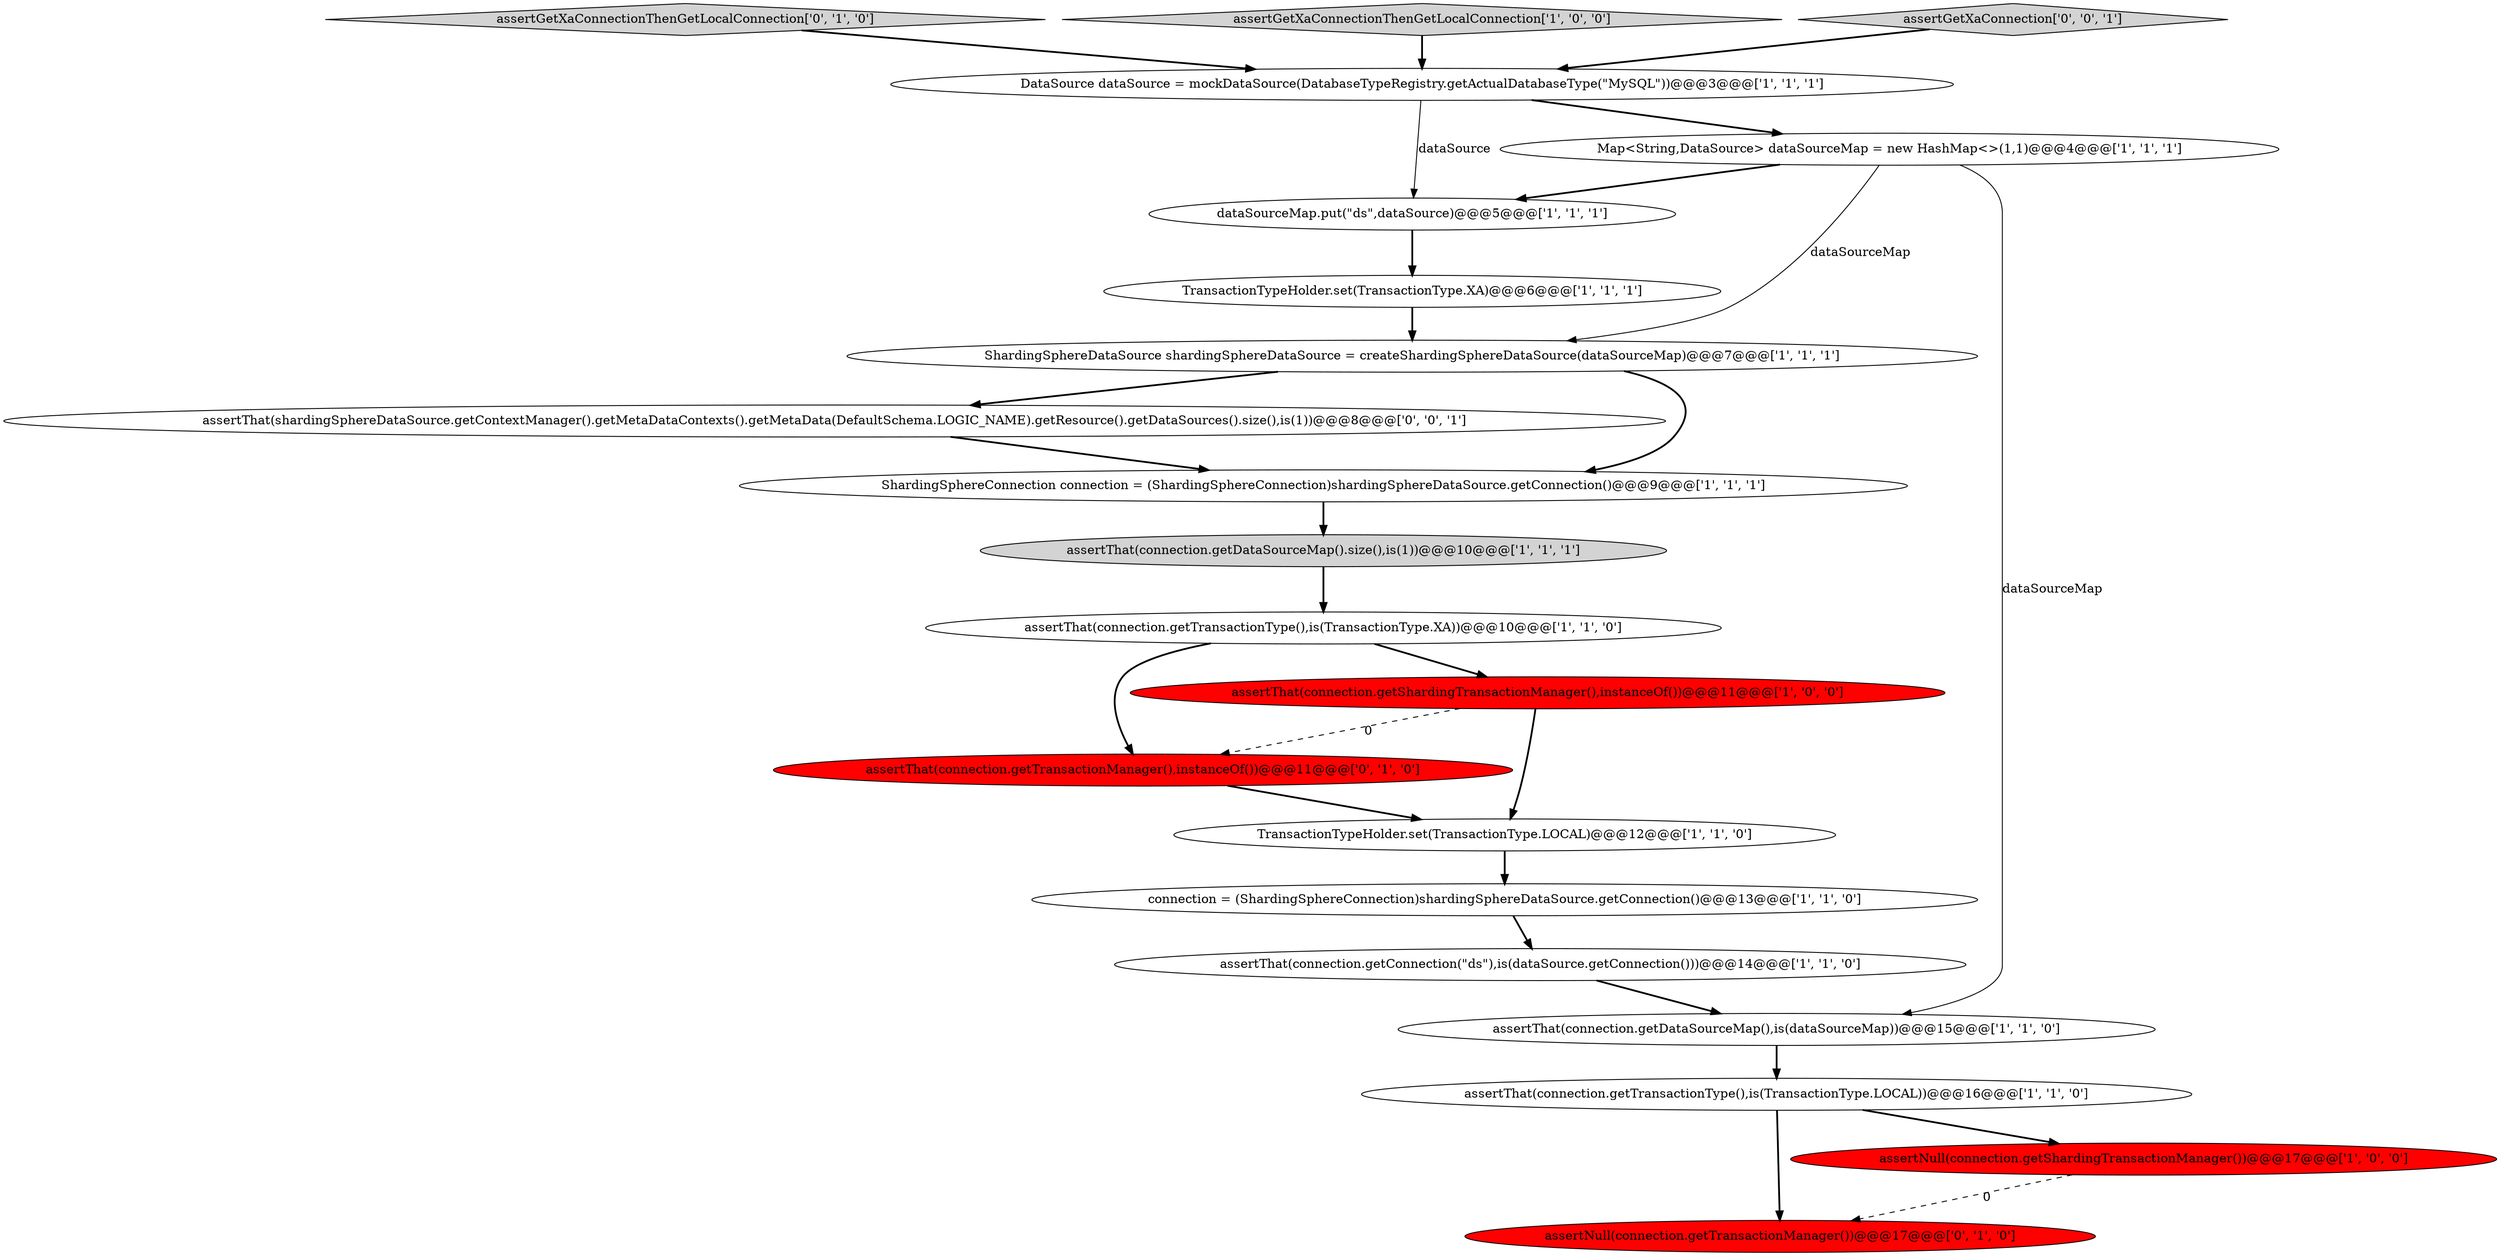 digraph {
16 [style = filled, label = "assertGetXaConnectionThenGetLocalConnection['0', '1', '0']", fillcolor = lightgray, shape = diamond image = "AAA0AAABBB2BBB"];
7 [style = filled, label = "TransactionTypeHolder.set(TransactionType.XA)@@@6@@@['1', '1', '1']", fillcolor = white, shape = ellipse image = "AAA0AAABBB1BBB"];
13 [style = filled, label = "assertGetXaConnectionThenGetLocalConnection['1', '0', '0']", fillcolor = lightgray, shape = diamond image = "AAA0AAABBB1BBB"];
15 [style = filled, label = "assertThat(connection.getTransactionType(),is(TransactionType.LOCAL))@@@16@@@['1', '1', '0']", fillcolor = white, shape = ellipse image = "AAA0AAABBB1BBB"];
1 [style = filled, label = "assertThat(connection.getTransactionType(),is(TransactionType.XA))@@@10@@@['1', '1', '0']", fillcolor = white, shape = ellipse image = "AAA0AAABBB1BBB"];
17 [style = filled, label = "assertThat(connection.getTransactionManager(),instanceOf())@@@11@@@['0', '1', '0']", fillcolor = red, shape = ellipse image = "AAA1AAABBB2BBB"];
18 [style = filled, label = "assertNull(connection.getTransactionManager())@@@17@@@['0', '1', '0']", fillcolor = red, shape = ellipse image = "AAA1AAABBB2BBB"];
20 [style = filled, label = "assertGetXaConnection['0', '0', '1']", fillcolor = lightgray, shape = diamond image = "AAA0AAABBB3BBB"];
8 [style = filled, label = "assertThat(connection.getShardingTransactionManager(),instanceOf())@@@11@@@['1', '0', '0']", fillcolor = red, shape = ellipse image = "AAA1AAABBB1BBB"];
11 [style = filled, label = "assertThat(connection.getDataSourceMap().size(),is(1))@@@10@@@['1', '1', '1']", fillcolor = lightgray, shape = ellipse image = "AAA0AAABBB1BBB"];
19 [style = filled, label = "assertThat(shardingSphereDataSource.getContextManager().getMetaDataContexts().getMetaData(DefaultSchema.LOGIC_NAME).getResource().getDataSources().size(),is(1))@@@8@@@['0', '0', '1']", fillcolor = white, shape = ellipse image = "AAA0AAABBB3BBB"];
9 [style = filled, label = "connection = (ShardingSphereConnection)shardingSphereDataSource.getConnection()@@@13@@@['1', '1', '0']", fillcolor = white, shape = ellipse image = "AAA0AAABBB1BBB"];
0 [style = filled, label = "DataSource dataSource = mockDataSource(DatabaseTypeRegistry.getActualDatabaseType(\"MySQL\"))@@@3@@@['1', '1', '1']", fillcolor = white, shape = ellipse image = "AAA0AAABBB1BBB"];
5 [style = filled, label = "assertNull(connection.getShardingTransactionManager())@@@17@@@['1', '0', '0']", fillcolor = red, shape = ellipse image = "AAA1AAABBB1BBB"];
3 [style = filled, label = "ShardingSphereDataSource shardingSphereDataSource = createShardingSphereDataSource(dataSourceMap)@@@7@@@['1', '1', '1']", fillcolor = white, shape = ellipse image = "AAA0AAABBB1BBB"];
10 [style = filled, label = "ShardingSphereConnection connection = (ShardingSphereConnection)shardingSphereDataSource.getConnection()@@@9@@@['1', '1', '1']", fillcolor = white, shape = ellipse image = "AAA0AAABBB1BBB"];
4 [style = filled, label = "TransactionTypeHolder.set(TransactionType.LOCAL)@@@12@@@['1', '1', '0']", fillcolor = white, shape = ellipse image = "AAA0AAABBB1BBB"];
14 [style = filled, label = "dataSourceMap.put(\"ds\",dataSource)@@@5@@@['1', '1', '1']", fillcolor = white, shape = ellipse image = "AAA0AAABBB1BBB"];
6 [style = filled, label = "Map<String,DataSource> dataSourceMap = new HashMap<>(1,1)@@@4@@@['1', '1', '1']", fillcolor = white, shape = ellipse image = "AAA0AAABBB1BBB"];
12 [style = filled, label = "assertThat(connection.getConnection(\"ds\"),is(dataSource.getConnection()))@@@14@@@['1', '1', '0']", fillcolor = white, shape = ellipse image = "AAA0AAABBB1BBB"];
2 [style = filled, label = "assertThat(connection.getDataSourceMap(),is(dataSourceMap))@@@15@@@['1', '1', '0']", fillcolor = white, shape = ellipse image = "AAA0AAABBB1BBB"];
4->9 [style = bold, label=""];
16->0 [style = bold, label=""];
1->8 [style = bold, label=""];
0->6 [style = bold, label=""];
11->1 [style = bold, label=""];
20->0 [style = bold, label=""];
6->3 [style = solid, label="dataSourceMap"];
19->10 [style = bold, label=""];
5->18 [style = dashed, label="0"];
15->18 [style = bold, label=""];
7->3 [style = bold, label=""];
15->5 [style = bold, label=""];
1->17 [style = bold, label=""];
14->7 [style = bold, label=""];
6->14 [style = bold, label=""];
3->10 [style = bold, label=""];
12->2 [style = bold, label=""];
3->19 [style = bold, label=""];
2->15 [style = bold, label=""];
8->17 [style = dashed, label="0"];
9->12 [style = bold, label=""];
8->4 [style = bold, label=""];
6->2 [style = solid, label="dataSourceMap"];
0->14 [style = solid, label="dataSource"];
17->4 [style = bold, label=""];
13->0 [style = bold, label=""];
10->11 [style = bold, label=""];
}
